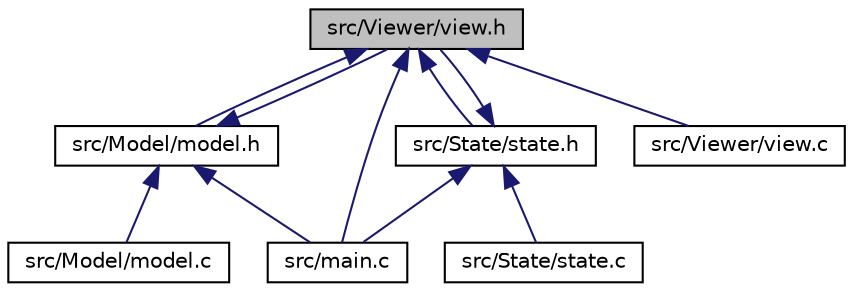 digraph "src/Viewer/view.h"
{
 // LATEX_PDF_SIZE
  edge [fontname="Helvetica",fontsize="10",labelfontname="Helvetica",labelfontsize="10"];
  node [fontname="Helvetica",fontsize="10",shape=record];
  Node1 [label="src/Viewer/view.h",height=0.2,width=0.4,color="black", fillcolor="grey75", style="filled", fontcolor="black",tooltip=" "];
  Node1 -> Node2 [dir="back",color="midnightblue",fontsize="10",style="solid"];
  Node2 [label="src/Model/model.h",height=0.2,width=0.4,color="black", fillcolor="white", style="filled",URL="$model_8h.html",tooltip=" "];
  Node2 -> Node3 [dir="back",color="midnightblue",fontsize="10",style="solid"];
  Node3 [label="src/Model/model.c",height=0.2,width=0.4,color="black", fillcolor="white", style="filled",URL="$model_8c.html",tooltip=" "];
  Node2 -> Node1 [dir="back",color="midnightblue",fontsize="10",style="solid"];
  Node2 -> Node4 [dir="back",color="midnightblue",fontsize="10",style="solid"];
  Node4 [label="src/main.c",height=0.2,width=0.4,color="black", fillcolor="white", style="filled",URL="$main_8c.html",tooltip=" "];
  Node1 -> Node5 [dir="back",color="midnightblue",fontsize="10",style="solid"];
  Node5 [label="src/State/state.h",height=0.2,width=0.4,color="black", fillcolor="white", style="filled",URL="$state_8h.html",tooltip=" "];
  Node5 -> Node6 [dir="back",color="midnightblue",fontsize="10",style="solid"];
  Node6 [label="src/State/state.c",height=0.2,width=0.4,color="black", fillcolor="white", style="filled",URL="$state_8c.html",tooltip=" "];
  Node5 -> Node1 [dir="back",color="midnightblue",fontsize="10",style="solid"];
  Node5 -> Node4 [dir="back",color="midnightblue",fontsize="10",style="solid"];
  Node1 -> Node7 [dir="back",color="midnightblue",fontsize="10",style="solid"];
  Node7 [label="src/Viewer/view.c",height=0.2,width=0.4,color="black", fillcolor="white", style="filled",URL="$view_8c.html",tooltip=" "];
  Node1 -> Node4 [dir="back",color="midnightblue",fontsize="10",style="solid"];
}
